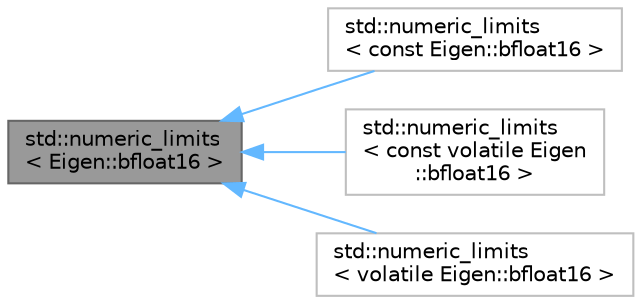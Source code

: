 digraph "std::numeric_limits&lt; Eigen::bfloat16 &gt;"
{
 // LATEX_PDF_SIZE
  bgcolor="transparent";
  edge [fontname=Helvetica,fontsize=10,labelfontname=Helvetica,labelfontsize=10];
  node [fontname=Helvetica,fontsize=10,shape=box,height=0.2,width=0.4];
  rankdir="LR";
  Node1 [id="Node000001",label="std::numeric_limits\l\< Eigen::bfloat16 \>",height=0.2,width=0.4,color="gray40", fillcolor="grey60", style="filled", fontcolor="black",tooltip=" "];
  Node1 -> Node2 [id="edge1_Node000001_Node000002",dir="back",color="steelblue1",style="solid",tooltip=" "];
  Node2 [id="Node000002",label="std::numeric_limits\l\< const Eigen::bfloat16 \>",height=0.2,width=0.4,color="grey75", fillcolor="white", style="filled",URL="$structstd_1_1numeric__limits_3_01const_01Eigen_1_1bfloat16_01_4.html",tooltip=" "];
  Node1 -> Node3 [id="edge2_Node000001_Node000003",dir="back",color="steelblue1",style="solid",tooltip=" "];
  Node3 [id="Node000003",label="std::numeric_limits\l\< const volatile Eigen\l::bfloat16 \>",height=0.2,width=0.4,color="grey75", fillcolor="white", style="filled",URL="$structstd_1_1numeric__limits_3_01const_01volatile_01Eigen_1_1bfloat16_01_4.html",tooltip=" "];
  Node1 -> Node4 [id="edge3_Node000001_Node000004",dir="back",color="steelblue1",style="solid",tooltip=" "];
  Node4 [id="Node000004",label="std::numeric_limits\l\< volatile Eigen::bfloat16 \>",height=0.2,width=0.4,color="grey75", fillcolor="white", style="filled",URL="$structstd_1_1numeric__limits_3_01volatile_01Eigen_1_1bfloat16_01_4.html",tooltip=" "];
}
